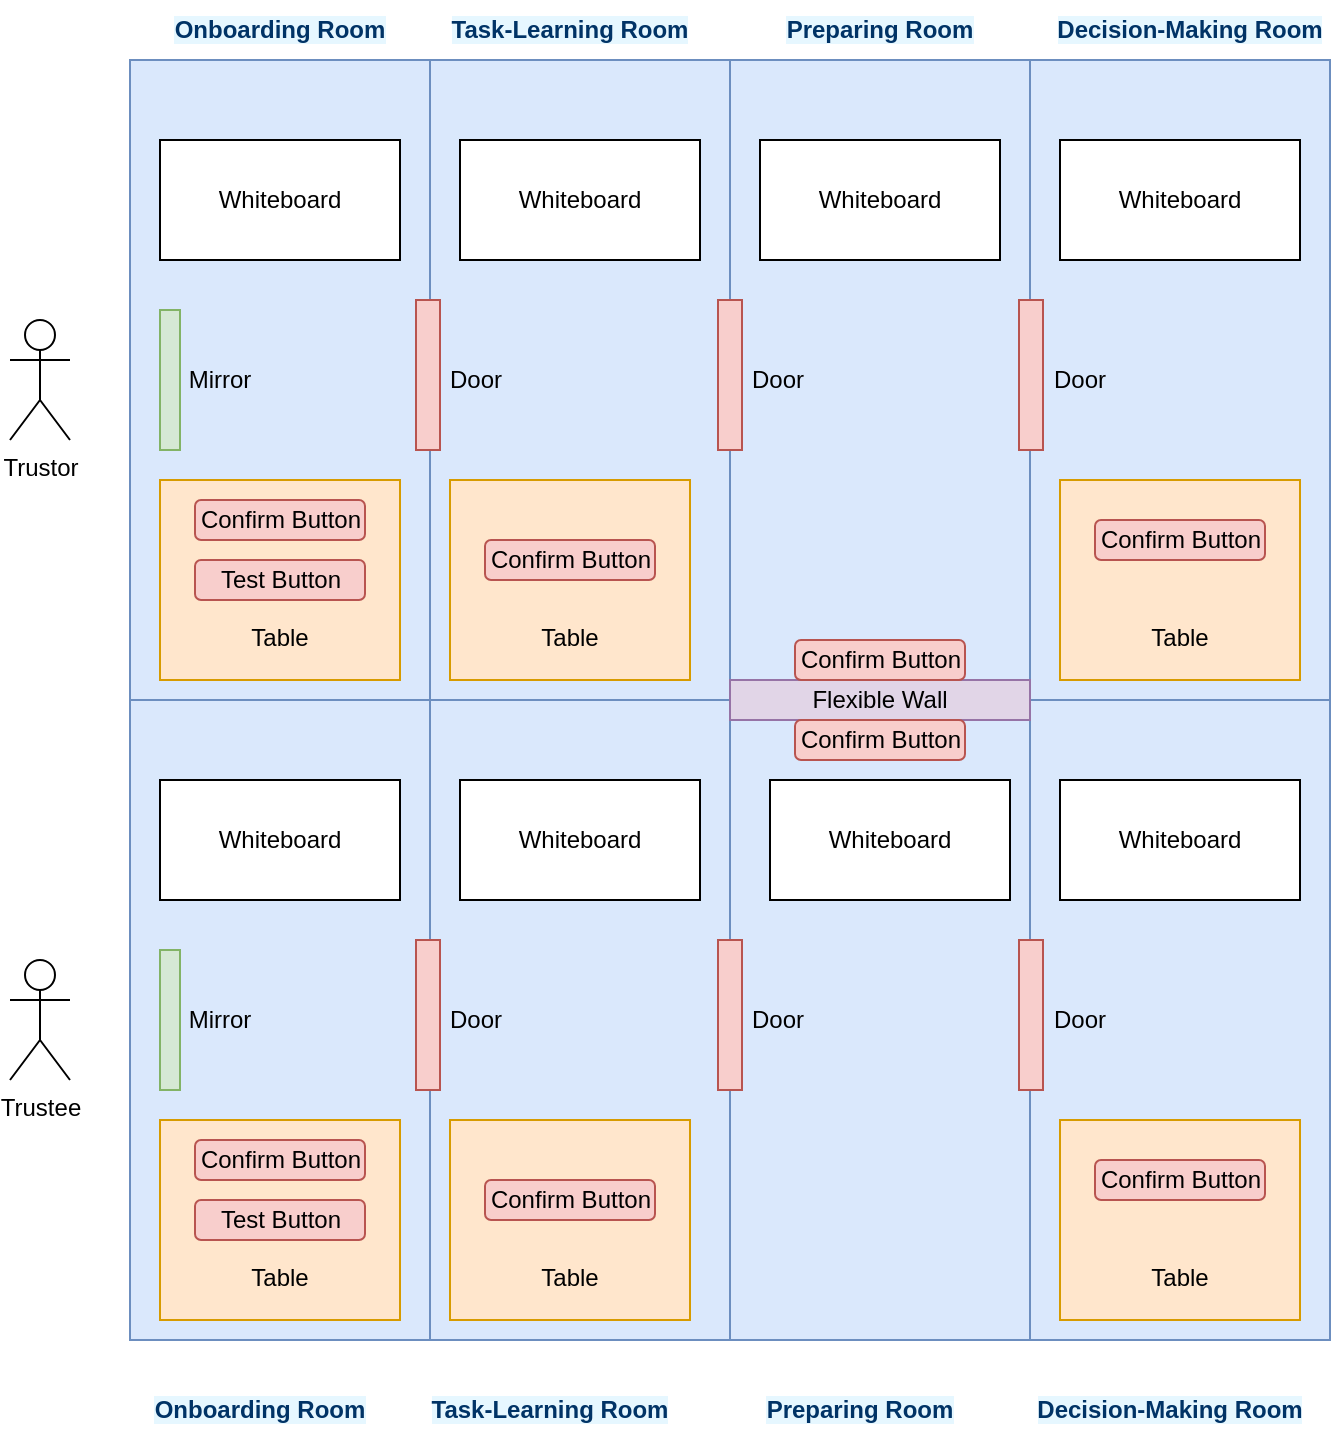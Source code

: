 <mxfile version="26.3.0">
  <diagram name="Page-1" id="099fd60b-425b-db50-ffb0-6b813814b670">
    <mxGraphModel dx="550" dy="302" grid="1" gridSize="10" guides="1" tooltips="1" connect="1" arrows="1" fold="1" page="1" pageScale="1" pageWidth="850" pageHeight="1100" background="none" math="0" shadow="0">
      <root>
        <mxCell id="0" />
        <mxCell id="1" parent="0" />
        <mxCell id="DH8hbM5EvVcrCHiDLt3n-2" value="" style="rounded=0;whiteSpace=wrap;html=1;fillColor=#dae8fc;strokeColor=#6c8ebf;" vertex="1" parent="1">
          <mxGeometry x="200" y="150" width="150" height="320" as="geometry" />
        </mxCell>
        <mxCell id="DH8hbM5EvVcrCHiDLt3n-9" value="" style="rounded=0;whiteSpace=wrap;html=1;fillColor=#dae8fc;strokeColor=#6c8ebf;" vertex="1" parent="1">
          <mxGeometry x="500" y="150" width="150" height="320" as="geometry" />
        </mxCell>
        <mxCell id="DH8hbM5EvVcrCHiDLt3n-8" value="" style="rounded=0;whiteSpace=wrap;html=1;fillColor=#dae8fc;strokeColor=#6c8ebf;" vertex="1" parent="1">
          <mxGeometry x="350" y="150" width="150" height="320" as="geometry" />
        </mxCell>
        <mxCell id="DH8hbM5EvVcrCHiDLt3n-11" value="" style="rounded=0;whiteSpace=wrap;html=1;fillColor=#dae8fc;strokeColor=#6c8ebf;" vertex="1" parent="1">
          <mxGeometry x="650" y="150" width="150" height="320" as="geometry" />
        </mxCell>
        <mxCell id="DH8hbM5EvVcrCHiDLt3n-12" value="&lt;span style=&quot;color: rgb(0, 51, 102); font-family: Arial, sans-serif; font-weight: 700; background-color: rgb(230, 247, 255);&quot;&gt;Onboarding Room&lt;/span&gt;" style="text;html=1;align=center;verticalAlign=middle;whiteSpace=wrap;rounded=0;" vertex="1" parent="1">
          <mxGeometry x="210" y="120" width="130" height="30" as="geometry" />
        </mxCell>
        <mxCell id="DH8hbM5EvVcrCHiDLt3n-13" value="&lt;span style=&quot;color: rgb(0, 51, 102); font-family: Arial, sans-serif; font-weight: 700; background-color: rgb(230, 247, 255);&quot;&gt;Task-Learning Room&lt;/span&gt;" style="text;html=1;align=center;verticalAlign=middle;whiteSpace=wrap;rounded=0;" vertex="1" parent="1">
          <mxGeometry x="355" y="120" width="130" height="30" as="geometry" />
        </mxCell>
        <mxCell id="DH8hbM5EvVcrCHiDLt3n-14" value="&lt;span style=&quot;color: rgb(0, 51, 102); font-family: Arial, sans-serif; font-weight: 700; background-color: rgb(230, 247, 255);&quot;&gt;Preparing Room&lt;/span&gt;" style="text;html=1;align=center;verticalAlign=middle;whiteSpace=wrap;rounded=0;" vertex="1" parent="1">
          <mxGeometry x="510" y="120" width="130" height="30" as="geometry" />
        </mxCell>
        <mxCell id="DH8hbM5EvVcrCHiDLt3n-15" value="&lt;span style=&quot;color: rgb(0, 51, 102); font-family: Arial, sans-serif; font-weight: 700; background-color: rgb(230, 247, 255);&quot;&gt;Decision-Making Room&lt;/span&gt;" style="text;html=1;align=center;verticalAlign=middle;whiteSpace=wrap;rounded=0;" vertex="1" parent="1">
          <mxGeometry x="660" y="120" width="140" height="30" as="geometry" />
        </mxCell>
        <mxCell id="DH8hbM5EvVcrCHiDLt3n-16" value="Whiteboard" style="rounded=0;whiteSpace=wrap;html=1;" vertex="1" parent="1">
          <mxGeometry x="215" y="190" width="120" height="60" as="geometry" />
        </mxCell>
        <mxCell id="DH8hbM5EvVcrCHiDLt3n-19" value="" style="rounded=0;whiteSpace=wrap;html=1;fillColor=#d5e8d4;strokeColor=#82b366;" vertex="1" parent="1">
          <mxGeometry x="215" y="275" width="10" height="70" as="geometry" />
        </mxCell>
        <mxCell id="DH8hbM5EvVcrCHiDLt3n-20" value="Mirror" style="text;html=1;align=center;verticalAlign=middle;whiteSpace=wrap;rounded=0;" vertex="1" parent="1">
          <mxGeometry x="215" y="295" width="60" height="30" as="geometry" />
        </mxCell>
        <mxCell id="DH8hbM5EvVcrCHiDLt3n-21" value="Whiteboard" style="rounded=0;whiteSpace=wrap;html=1;" vertex="1" parent="1">
          <mxGeometry x="365" y="190" width="120" height="60" as="geometry" />
        </mxCell>
        <mxCell id="DH8hbM5EvVcrCHiDLt3n-22" value="&lt;div&gt;&lt;br&gt;&lt;/div&gt;&lt;div&gt;&lt;br&gt;&lt;/div&gt;&lt;div&gt;&lt;br&gt;&lt;/div&gt;&lt;div&gt;&lt;br&gt;&lt;/div&gt;Table" style="rounded=0;whiteSpace=wrap;html=1;fillColor=#ffe6cc;strokeColor=#d79b00;" vertex="1" parent="1">
          <mxGeometry x="360" y="360" width="120" height="100" as="geometry" />
        </mxCell>
        <mxCell id="DH8hbM5EvVcrCHiDLt3n-24" value="&lt;div&gt;&lt;br&gt;&lt;/div&gt;&lt;div&gt;&lt;br&gt;&lt;/div&gt;&lt;div&gt;&lt;br&gt;&lt;/div&gt;&lt;div&gt;&lt;br&gt;&lt;/div&gt;Table" style="rounded=0;whiteSpace=wrap;html=1;fillColor=#ffe6cc;strokeColor=#d79b00;" vertex="1" parent="1">
          <mxGeometry x="215" y="360" width="120" height="100" as="geometry" />
        </mxCell>
        <mxCell id="DH8hbM5EvVcrCHiDLt3n-25" value="Confirm Button" style="rounded=1;whiteSpace=wrap;html=1;fillColor=#f8cecc;strokeColor=#b85450;" vertex="1" parent="1">
          <mxGeometry x="232.5" y="370" width="85" height="20" as="geometry" />
        </mxCell>
        <mxCell id="DH8hbM5EvVcrCHiDLt3n-26" value="Test Button" style="rounded=1;whiteSpace=wrap;html=1;fillColor=#f8cecc;strokeColor=#b85450;" vertex="1" parent="1">
          <mxGeometry x="232.5" y="400" width="85" height="20" as="geometry" />
        </mxCell>
        <mxCell id="DH8hbM5EvVcrCHiDLt3n-27" value="Confirm Button" style="rounded=1;whiteSpace=wrap;html=1;fillColor=#f8cecc;strokeColor=#b85450;" vertex="1" parent="1">
          <mxGeometry x="377.5" y="390" width="85" height="20" as="geometry" />
        </mxCell>
        <mxCell id="DH8hbM5EvVcrCHiDLt3n-28" value="" style="rounded=0;whiteSpace=wrap;html=1;fillColor=#f8cecc;strokeColor=#b85450;" vertex="1" parent="1">
          <mxGeometry x="343" y="270" width="12" height="75" as="geometry" />
        </mxCell>
        <mxCell id="DH8hbM5EvVcrCHiDLt3n-29" value="Door" style="text;html=1;align=center;verticalAlign=middle;whiteSpace=wrap;rounded=0;" vertex="1" parent="1">
          <mxGeometry x="343" y="295" width="60" height="30" as="geometry" />
        </mxCell>
        <mxCell id="DH8hbM5EvVcrCHiDLt3n-30" value="Whiteboard" style="rounded=0;whiteSpace=wrap;html=1;" vertex="1" parent="1">
          <mxGeometry x="665" y="190" width="120" height="60" as="geometry" />
        </mxCell>
        <mxCell id="DH8hbM5EvVcrCHiDLt3n-31" value="&lt;div&gt;&lt;br&gt;&lt;/div&gt;&lt;div&gt;&lt;br&gt;&lt;/div&gt;&lt;div&gt;&lt;br&gt;&lt;/div&gt;&lt;div&gt;&lt;br&gt;&lt;/div&gt;Table" style="rounded=0;whiteSpace=wrap;html=1;fillColor=#ffe6cc;strokeColor=#d79b00;" vertex="1" parent="1">
          <mxGeometry x="665" y="360" width="120" height="100" as="geometry" />
        </mxCell>
        <mxCell id="DH8hbM5EvVcrCHiDLt3n-32" value="Confirm Button" style="rounded=1;whiteSpace=wrap;html=1;fillColor=#f8cecc;strokeColor=#b85450;" vertex="1" parent="1">
          <mxGeometry x="682.5" y="380" width="85" height="20" as="geometry" />
        </mxCell>
        <mxCell id="DH8hbM5EvVcrCHiDLt3n-34" value="" style="rounded=0;whiteSpace=wrap;html=1;fillColor=#f8cecc;strokeColor=#b85450;" vertex="1" parent="1">
          <mxGeometry x="494" y="270" width="12" height="75" as="geometry" />
        </mxCell>
        <mxCell id="DH8hbM5EvVcrCHiDLt3n-35" value="Door" style="text;html=1;align=center;verticalAlign=middle;whiteSpace=wrap;rounded=0;" vertex="1" parent="1">
          <mxGeometry x="494" y="295" width="60" height="30" as="geometry" />
        </mxCell>
        <mxCell id="DH8hbM5EvVcrCHiDLt3n-36" value="" style="rounded=0;whiteSpace=wrap;html=1;fillColor=#f8cecc;strokeColor=#b85450;" vertex="1" parent="1">
          <mxGeometry x="644.5" y="270" width="12" height="75" as="geometry" />
        </mxCell>
        <mxCell id="DH8hbM5EvVcrCHiDLt3n-37" value="Door" style="text;html=1;align=center;verticalAlign=middle;whiteSpace=wrap;rounded=0;" vertex="1" parent="1">
          <mxGeometry x="644.5" y="295" width="60" height="30" as="geometry" />
        </mxCell>
        <mxCell id="DH8hbM5EvVcrCHiDLt3n-38" value="" style="rounded=0;whiteSpace=wrap;html=1;fillColor=#dae8fc;strokeColor=#6c8ebf;" vertex="1" parent="1">
          <mxGeometry x="200" y="470" width="150" height="320" as="geometry" />
        </mxCell>
        <mxCell id="DH8hbM5EvVcrCHiDLt3n-39" value="" style="rounded=0;whiteSpace=wrap;html=1;fillColor=#dae8fc;strokeColor=#6c8ebf;" vertex="1" parent="1">
          <mxGeometry x="500" y="470" width="150" height="320" as="geometry" />
        </mxCell>
        <mxCell id="DH8hbM5EvVcrCHiDLt3n-40" value="" style="rounded=0;whiteSpace=wrap;html=1;fillColor=#dae8fc;strokeColor=#6c8ebf;" vertex="1" parent="1">
          <mxGeometry x="350" y="470" width="150" height="320" as="geometry" />
        </mxCell>
        <mxCell id="DH8hbM5EvVcrCHiDLt3n-41" value="" style="rounded=0;whiteSpace=wrap;html=1;fillColor=#dae8fc;strokeColor=#6c8ebf;" vertex="1" parent="1">
          <mxGeometry x="650" y="470" width="150" height="320" as="geometry" />
        </mxCell>
        <mxCell id="DH8hbM5EvVcrCHiDLt3n-42" value="&lt;span style=&quot;color: rgb(0, 51, 102); font-family: Arial, sans-serif; font-weight: 700; background-color: rgb(230, 247, 255);&quot;&gt;Onboarding Room&lt;/span&gt;" style="text;html=1;align=center;verticalAlign=middle;whiteSpace=wrap;rounded=0;" vertex="1" parent="1">
          <mxGeometry x="200" y="810" width="130" height="30" as="geometry" />
        </mxCell>
        <mxCell id="DH8hbM5EvVcrCHiDLt3n-43" value="&lt;span style=&quot;color: rgb(0, 51, 102); font-family: Arial, sans-serif; font-weight: 700; background-color: rgb(230, 247, 255);&quot;&gt;Task-Learning Room&lt;/span&gt;" style="text;html=1;align=center;verticalAlign=middle;whiteSpace=wrap;rounded=0;" vertex="1" parent="1">
          <mxGeometry x="345" y="810" width="130" height="30" as="geometry" />
        </mxCell>
        <mxCell id="DH8hbM5EvVcrCHiDLt3n-44" value="&lt;span style=&quot;color: rgb(0, 51, 102); font-family: Arial, sans-serif; font-weight: 700; background-color: rgb(230, 247, 255);&quot;&gt;Preparing Room&lt;/span&gt;" style="text;html=1;align=center;verticalAlign=middle;whiteSpace=wrap;rounded=0;" vertex="1" parent="1">
          <mxGeometry x="500" y="810" width="130" height="30" as="geometry" />
        </mxCell>
        <mxCell id="DH8hbM5EvVcrCHiDLt3n-45" value="&lt;span style=&quot;color: rgb(0, 51, 102); font-family: Arial, sans-serif; font-weight: 700; background-color: rgb(230, 247, 255);&quot;&gt;Decision-Making Room&lt;/span&gt;" style="text;html=1;align=center;verticalAlign=middle;whiteSpace=wrap;rounded=0;" vertex="1" parent="1">
          <mxGeometry x="650" y="810" width="140" height="30" as="geometry" />
        </mxCell>
        <mxCell id="DH8hbM5EvVcrCHiDLt3n-46" value="Whiteboard" style="rounded=0;whiteSpace=wrap;html=1;" vertex="1" parent="1">
          <mxGeometry x="215" y="510" width="120" height="60" as="geometry" />
        </mxCell>
        <mxCell id="DH8hbM5EvVcrCHiDLt3n-47" value="" style="rounded=0;whiteSpace=wrap;html=1;fillColor=#d5e8d4;strokeColor=#82b366;" vertex="1" parent="1">
          <mxGeometry x="215" y="595" width="10" height="70" as="geometry" />
        </mxCell>
        <mxCell id="DH8hbM5EvVcrCHiDLt3n-48" value="Mirror" style="text;html=1;align=center;verticalAlign=middle;whiteSpace=wrap;rounded=0;" vertex="1" parent="1">
          <mxGeometry x="215" y="615" width="60" height="30" as="geometry" />
        </mxCell>
        <mxCell id="DH8hbM5EvVcrCHiDLt3n-49" value="Whiteboard" style="rounded=0;whiteSpace=wrap;html=1;" vertex="1" parent="1">
          <mxGeometry x="365" y="510" width="120" height="60" as="geometry" />
        </mxCell>
        <mxCell id="DH8hbM5EvVcrCHiDLt3n-50" value="&lt;div&gt;&lt;br&gt;&lt;/div&gt;&lt;div&gt;&lt;br&gt;&lt;/div&gt;&lt;div&gt;&lt;br&gt;&lt;/div&gt;&lt;div&gt;&lt;br&gt;&lt;/div&gt;Table" style="rounded=0;whiteSpace=wrap;html=1;fillColor=#ffe6cc;strokeColor=#d79b00;" vertex="1" parent="1">
          <mxGeometry x="360" y="680" width="120" height="100" as="geometry" />
        </mxCell>
        <mxCell id="DH8hbM5EvVcrCHiDLt3n-51" value="&lt;div&gt;&lt;br&gt;&lt;/div&gt;&lt;div&gt;&lt;br&gt;&lt;/div&gt;&lt;div&gt;&lt;br&gt;&lt;/div&gt;&lt;div&gt;&lt;br&gt;&lt;/div&gt;Table" style="rounded=0;whiteSpace=wrap;html=1;fillColor=#ffe6cc;strokeColor=#d79b00;" vertex="1" parent="1">
          <mxGeometry x="215" y="680" width="120" height="100" as="geometry" />
        </mxCell>
        <mxCell id="DH8hbM5EvVcrCHiDLt3n-52" value="Confirm Button" style="rounded=1;whiteSpace=wrap;html=1;fillColor=#f8cecc;strokeColor=#b85450;" vertex="1" parent="1">
          <mxGeometry x="232.5" y="690" width="85" height="20" as="geometry" />
        </mxCell>
        <mxCell id="DH8hbM5EvVcrCHiDLt3n-53" value="Test Button" style="rounded=1;whiteSpace=wrap;html=1;fillColor=#f8cecc;strokeColor=#b85450;" vertex="1" parent="1">
          <mxGeometry x="232.5" y="720" width="85" height="20" as="geometry" />
        </mxCell>
        <mxCell id="DH8hbM5EvVcrCHiDLt3n-54" value="Confirm Button" style="rounded=1;whiteSpace=wrap;html=1;fillColor=#f8cecc;strokeColor=#b85450;" vertex="1" parent="1">
          <mxGeometry x="377.5" y="710" width="85" height="20" as="geometry" />
        </mxCell>
        <mxCell id="DH8hbM5EvVcrCHiDLt3n-55" value="" style="rounded=0;whiteSpace=wrap;html=1;fillColor=#f8cecc;strokeColor=#b85450;" vertex="1" parent="1">
          <mxGeometry x="343" y="590" width="12" height="75" as="geometry" />
        </mxCell>
        <mxCell id="DH8hbM5EvVcrCHiDLt3n-56" value="Door" style="text;html=1;align=center;verticalAlign=middle;whiteSpace=wrap;rounded=0;" vertex="1" parent="1">
          <mxGeometry x="343" y="615" width="60" height="30" as="geometry" />
        </mxCell>
        <mxCell id="DH8hbM5EvVcrCHiDLt3n-57" value="Whiteboard" style="rounded=0;whiteSpace=wrap;html=1;" vertex="1" parent="1">
          <mxGeometry x="665" y="510" width="120" height="60" as="geometry" />
        </mxCell>
        <mxCell id="DH8hbM5EvVcrCHiDLt3n-58" value="&lt;div&gt;&lt;br&gt;&lt;/div&gt;&lt;div&gt;&lt;br&gt;&lt;/div&gt;&lt;div&gt;&lt;br&gt;&lt;/div&gt;&lt;div&gt;&lt;br&gt;&lt;/div&gt;Table" style="rounded=0;whiteSpace=wrap;html=1;fillColor=#ffe6cc;strokeColor=#d79b00;" vertex="1" parent="1">
          <mxGeometry x="665" y="680" width="120" height="100" as="geometry" />
        </mxCell>
        <mxCell id="DH8hbM5EvVcrCHiDLt3n-59" value="Confirm Button" style="rounded=1;whiteSpace=wrap;html=1;fillColor=#f8cecc;strokeColor=#b85450;" vertex="1" parent="1">
          <mxGeometry x="682.5" y="700" width="85" height="20" as="geometry" />
        </mxCell>
        <mxCell id="DH8hbM5EvVcrCHiDLt3n-60" value="" style="rounded=0;whiteSpace=wrap;html=1;fillColor=#f8cecc;strokeColor=#b85450;" vertex="1" parent="1">
          <mxGeometry x="494" y="590" width="12" height="75" as="geometry" />
        </mxCell>
        <mxCell id="DH8hbM5EvVcrCHiDLt3n-61" value="Door" style="text;html=1;align=center;verticalAlign=middle;whiteSpace=wrap;rounded=0;" vertex="1" parent="1">
          <mxGeometry x="494" y="615" width="60" height="30" as="geometry" />
        </mxCell>
        <mxCell id="DH8hbM5EvVcrCHiDLt3n-62" value="" style="rounded=0;whiteSpace=wrap;html=1;fillColor=#f8cecc;strokeColor=#b85450;" vertex="1" parent="1">
          <mxGeometry x="644.5" y="590" width="12" height="75" as="geometry" />
        </mxCell>
        <mxCell id="DH8hbM5EvVcrCHiDLt3n-63" value="Door" style="text;html=1;align=center;verticalAlign=middle;whiteSpace=wrap;rounded=0;" vertex="1" parent="1">
          <mxGeometry x="644.5" y="615" width="60" height="30" as="geometry" />
        </mxCell>
        <mxCell id="DH8hbM5EvVcrCHiDLt3n-64" value="Flexible Wall" style="rounded=0;whiteSpace=wrap;html=1;fillColor=#e1d5e7;strokeColor=#9673a6;" vertex="1" parent="1">
          <mxGeometry x="500" y="460" width="150" height="20" as="geometry" />
        </mxCell>
        <mxCell id="DH8hbM5EvVcrCHiDLt3n-65" value="Confirm Button" style="rounded=1;whiteSpace=wrap;html=1;fillColor=#f8cecc;strokeColor=#b85450;" vertex="1" parent="1">
          <mxGeometry x="532.5" y="480" width="85" height="20" as="geometry" />
        </mxCell>
        <mxCell id="DH8hbM5EvVcrCHiDLt3n-66" value="Confirm Button" style="rounded=1;whiteSpace=wrap;html=1;fillColor=#f8cecc;strokeColor=#b85450;" vertex="1" parent="1">
          <mxGeometry x="532.5" y="440" width="85" height="20" as="geometry" />
        </mxCell>
        <mxCell id="DH8hbM5EvVcrCHiDLt3n-70" value="Whiteboard" style="rounded=0;whiteSpace=wrap;html=1;" vertex="1" parent="1">
          <mxGeometry x="520" y="510" width="120" height="60" as="geometry" />
        </mxCell>
        <mxCell id="DH8hbM5EvVcrCHiDLt3n-71" value="Whiteboard" style="rounded=0;whiteSpace=wrap;html=1;" vertex="1" parent="1">
          <mxGeometry x="515" y="190" width="120" height="60" as="geometry" />
        </mxCell>
        <mxCell id="DH8hbM5EvVcrCHiDLt3n-72" value="Trustor" style="shape=umlActor;verticalLabelPosition=bottom;verticalAlign=top;html=1;outlineConnect=0;" vertex="1" parent="1">
          <mxGeometry x="140" y="280" width="30" height="60" as="geometry" />
        </mxCell>
        <mxCell id="DH8hbM5EvVcrCHiDLt3n-73" value="Trustee" style="shape=umlActor;verticalLabelPosition=bottom;verticalAlign=top;html=1;outlineConnect=0;" vertex="1" parent="1">
          <mxGeometry x="140" y="600" width="30" height="60" as="geometry" />
        </mxCell>
      </root>
    </mxGraphModel>
  </diagram>
</mxfile>
